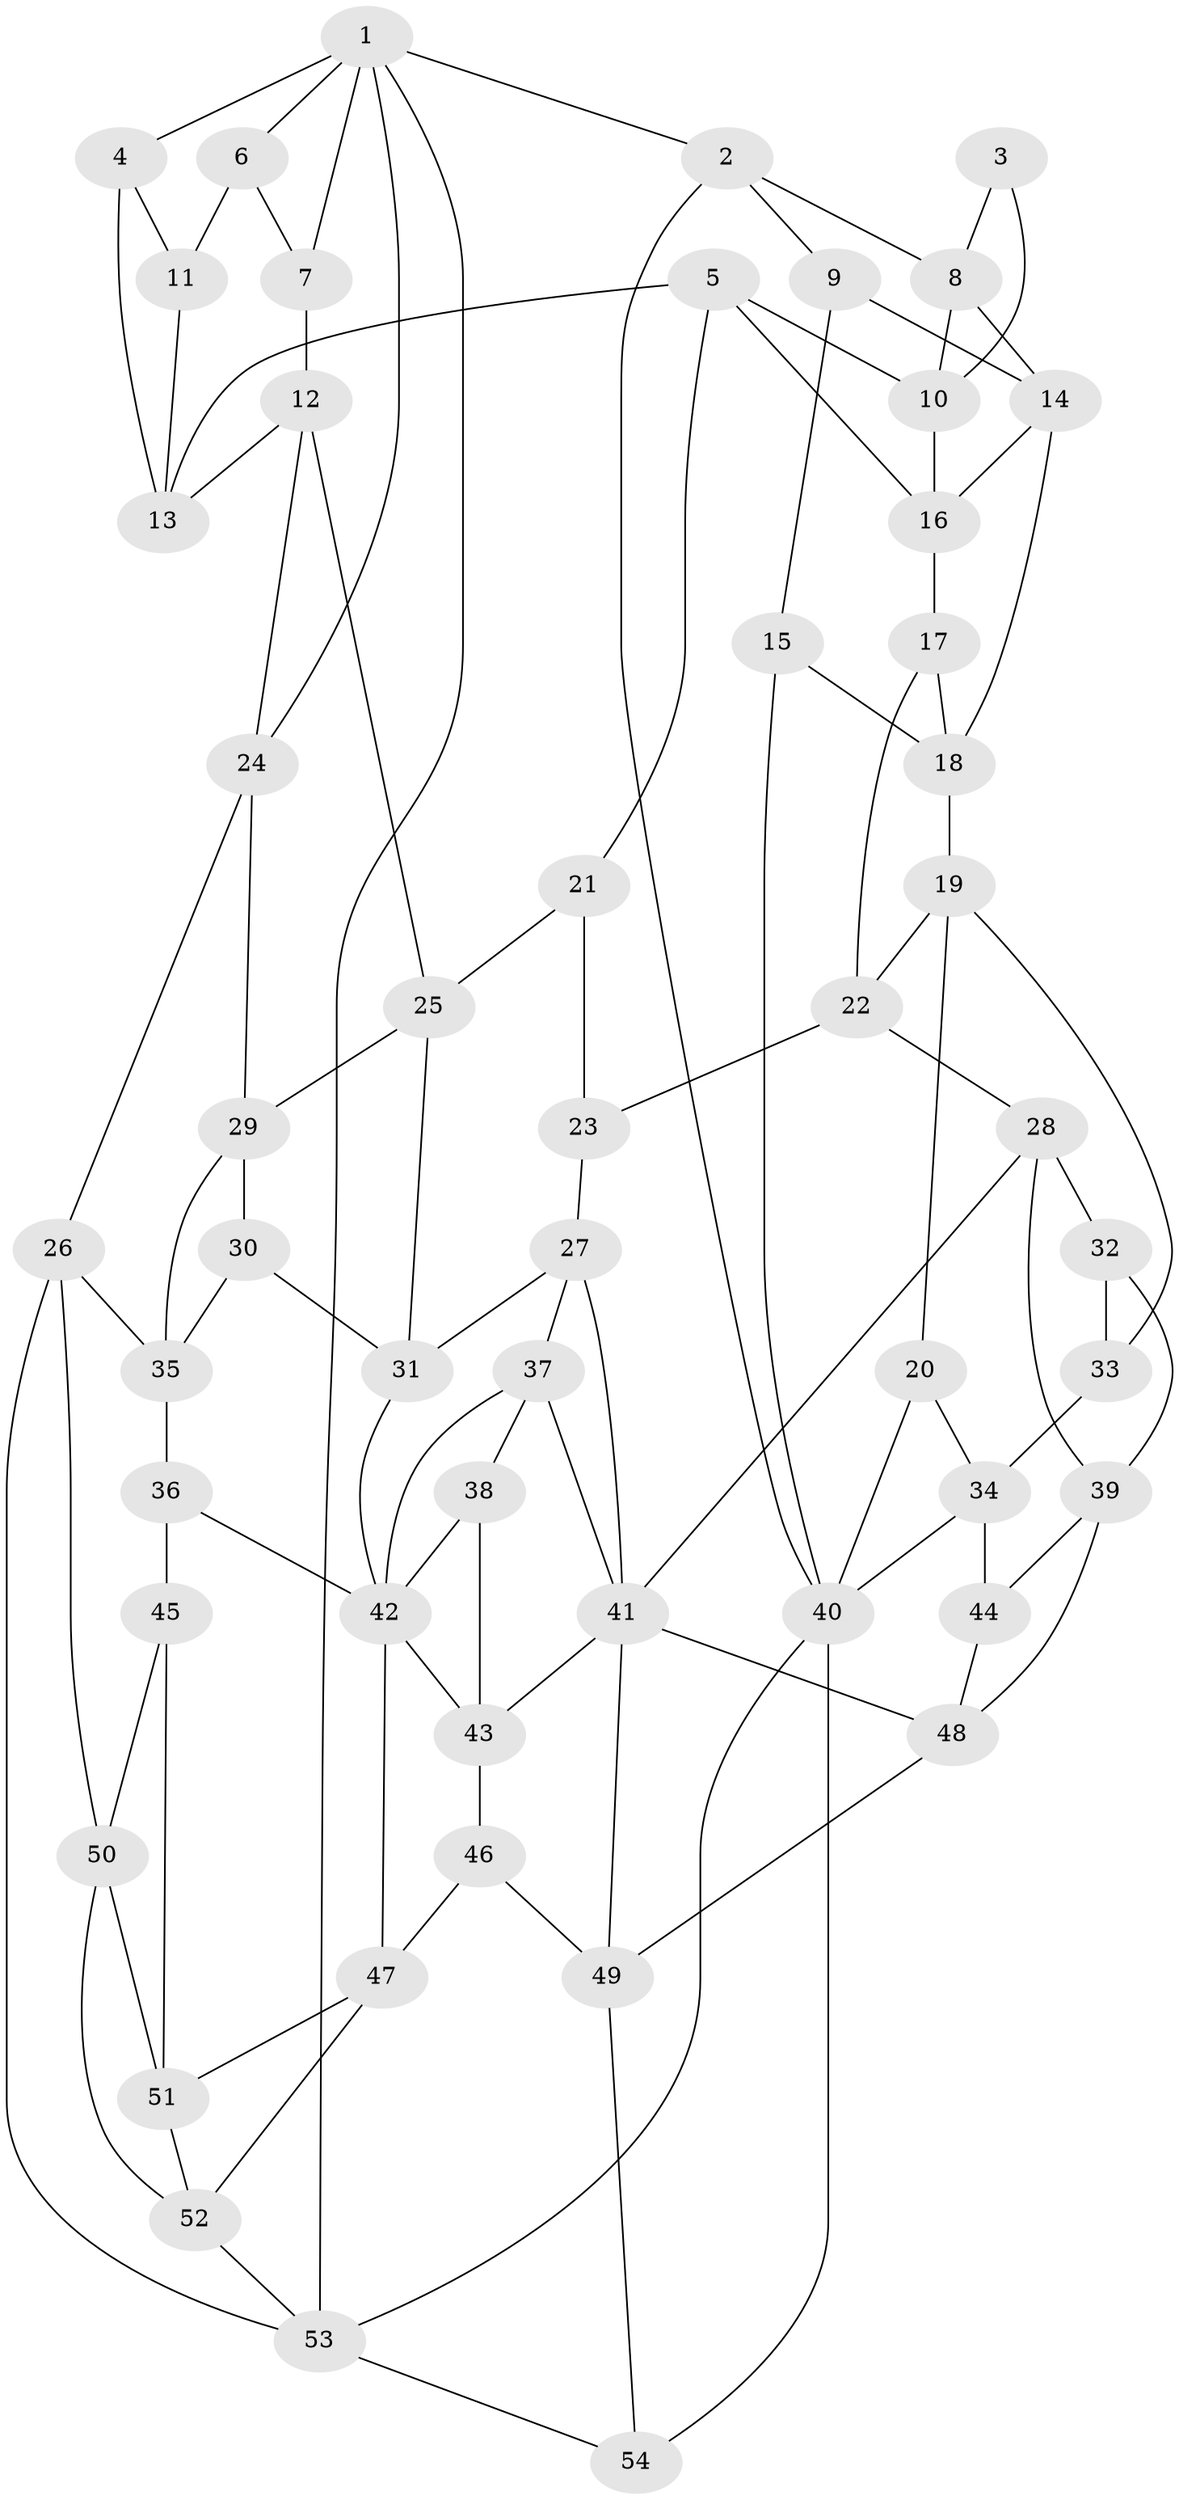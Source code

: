 // original degree distribution, {3: 0.018691588785046728, 4: 0.22429906542056074, 5: 0.5607476635514018, 6: 0.19626168224299065}
// Generated by graph-tools (version 1.1) at 2025/27/03/09/25 03:27:16]
// undirected, 54 vertices, 102 edges
graph export_dot {
graph [start="1"]
  node [color=gray90,style=filled];
  1;
  2;
  3;
  4;
  5;
  6;
  7;
  8;
  9;
  10;
  11;
  12;
  13;
  14;
  15;
  16;
  17;
  18;
  19;
  20;
  21;
  22;
  23;
  24;
  25;
  26;
  27;
  28;
  29;
  30;
  31;
  32;
  33;
  34;
  35;
  36;
  37;
  38;
  39;
  40;
  41;
  42;
  43;
  44;
  45;
  46;
  47;
  48;
  49;
  50;
  51;
  52;
  53;
  54;
  1 -- 2 [weight=1.0];
  1 -- 4 [weight=1.0];
  1 -- 6 [weight=1.0];
  1 -- 7 [weight=1.0];
  1 -- 24 [weight=1.0];
  1 -- 53 [weight=1.0];
  2 -- 8 [weight=1.0];
  2 -- 9 [weight=1.0];
  2 -- 40 [weight=1.0];
  3 -- 8 [weight=1.0];
  3 -- 10 [weight=1.0];
  4 -- 11 [weight=1.0];
  4 -- 13 [weight=1.0];
  5 -- 10 [weight=1.0];
  5 -- 13 [weight=1.0];
  5 -- 16 [weight=1.0];
  5 -- 21 [weight=1.0];
  6 -- 7 [weight=1.0];
  6 -- 11 [weight=2.0];
  7 -- 12 [weight=1.0];
  8 -- 10 [weight=1.0];
  8 -- 14 [weight=1.0];
  9 -- 14 [weight=1.0];
  9 -- 15 [weight=2.0];
  10 -- 16 [weight=1.0];
  11 -- 13 [weight=1.0];
  12 -- 13 [weight=1.0];
  12 -- 24 [weight=1.0];
  12 -- 25 [weight=1.0];
  14 -- 16 [weight=1.0];
  14 -- 18 [weight=1.0];
  15 -- 18 [weight=1.0];
  15 -- 40 [weight=1.0];
  16 -- 17 [weight=1.0];
  17 -- 18 [weight=1.0];
  17 -- 22 [weight=1.0];
  18 -- 19 [weight=1.0];
  19 -- 20 [weight=1.0];
  19 -- 22 [weight=1.0];
  19 -- 33 [weight=1.0];
  20 -- 34 [weight=1.0];
  20 -- 40 [weight=1.0];
  21 -- 23 [weight=2.0];
  21 -- 25 [weight=1.0];
  22 -- 23 [weight=1.0];
  22 -- 28 [weight=1.0];
  23 -- 27 [weight=1.0];
  24 -- 26 [weight=1.0];
  24 -- 29 [weight=1.0];
  25 -- 29 [weight=1.0];
  25 -- 31 [weight=1.0];
  26 -- 35 [weight=1.0];
  26 -- 50 [weight=1.0];
  26 -- 53 [weight=1.0];
  27 -- 31 [weight=1.0];
  27 -- 37 [weight=1.0];
  27 -- 41 [weight=1.0];
  28 -- 32 [weight=1.0];
  28 -- 39 [weight=1.0];
  28 -- 41 [weight=1.0];
  29 -- 30 [weight=1.0];
  29 -- 35 [weight=1.0];
  30 -- 31 [weight=1.0];
  30 -- 35 [weight=1.0];
  31 -- 42 [weight=1.0];
  32 -- 33 [weight=2.0];
  32 -- 39 [weight=1.0];
  33 -- 34 [weight=1.0];
  34 -- 40 [weight=1.0];
  34 -- 44 [weight=1.0];
  35 -- 36 [weight=1.0];
  36 -- 42 [weight=1.0];
  36 -- 45 [weight=2.0];
  37 -- 38 [weight=1.0];
  37 -- 41 [weight=1.0];
  37 -- 42 [weight=1.0];
  38 -- 42 [weight=1.0];
  38 -- 43 [weight=2.0];
  39 -- 44 [weight=1.0];
  39 -- 48 [weight=1.0];
  40 -- 53 [weight=1.0];
  40 -- 54 [weight=1.0];
  41 -- 43 [weight=1.0];
  41 -- 48 [weight=1.0];
  41 -- 49 [weight=1.0];
  42 -- 43 [weight=1.0];
  42 -- 47 [weight=1.0];
  43 -- 46 [weight=2.0];
  44 -- 48 [weight=1.0];
  45 -- 50 [weight=1.0];
  45 -- 51 [weight=1.0];
  46 -- 47 [weight=1.0];
  46 -- 49 [weight=1.0];
  47 -- 51 [weight=1.0];
  47 -- 52 [weight=1.0];
  48 -- 49 [weight=1.0];
  49 -- 54 [weight=1.0];
  50 -- 51 [weight=1.0];
  50 -- 52 [weight=1.0];
  51 -- 52 [weight=1.0];
  52 -- 53 [weight=1.0];
  53 -- 54 [weight=1.0];
}
